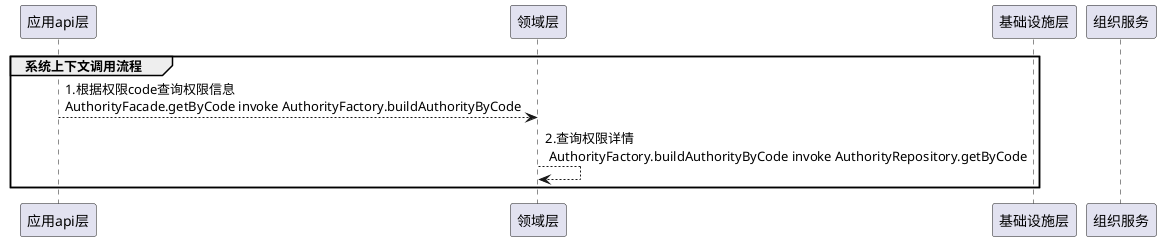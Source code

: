 @startuml

participant  应用api层 as  facade
participant  领域层 as  domain
participant  基础设施层 as  infrast
participant  组织服务 as  infosysuser

group 系统上下文调用流程
facade --> domain: 1.根据权限code查询权限信息\nAuthorityFacade.getByCode invoke AuthorityFactory.buildAuthorityByCode
domain --> domain:2.查询权限详情\n AuthorityFactory.buildAuthorityByCode invoke AuthorityRepository.getByCode


end

@enduml